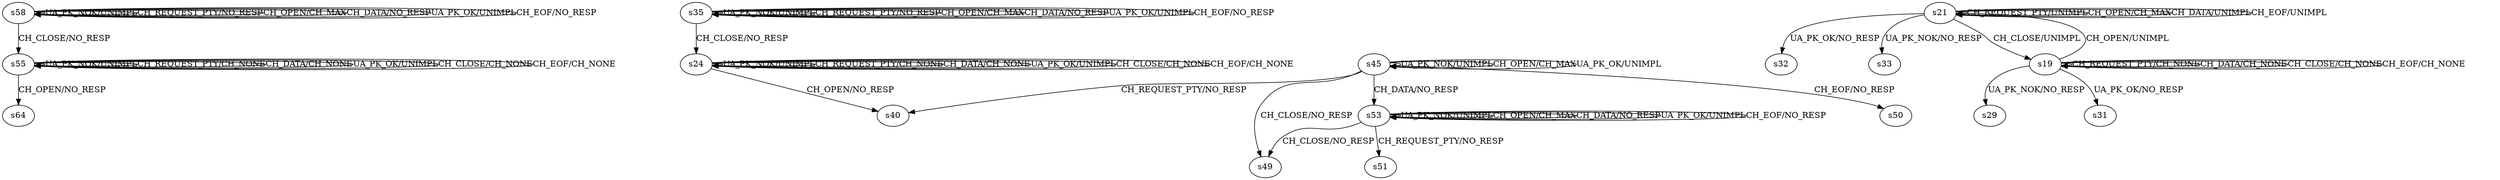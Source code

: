 digraph "Automata" { 
	 "s64" [label="s64"];
	 "s50" [label="s50"];
	 "s32" [label="s32"];
	 "s29" [label="s29"];
	 "s31" [label="s31"];
	 "s45" [label="s45"];
	 "s40" [label="s40"];
	 "s49" [label="s49"];
	 "s33" [label="s33"];
	 "s51" [label="s51"];
	 "s58" [label="s58"];
	 "s35" [label="s35"];
	 "s21" [label="s21"];
	 "s19" [label="s19"];
	 "s55" [label="s55"];
	 "s53" [label="s53"];
	 "s24" [label="s24"];
	 "s45"->"s40" [label="CH_REQUEST_PTY/NO_RESP"];
	 "s53"->"s49" [label="CH_CLOSE/NO_RESP"];
	 "s55"->"s55" [label="UA_PK_NOK/UNIMPL"];
	 "s55"->"s55" [label="CH_REQUEST_PTY/CH_NONE"];
	 "s55"->"s55" [label="CH_DATA/CH_NONE"];
	 "s55"->"s55" [label="UA_PK_OK/UNIMPL"];
	 "s55"->"s55" [label="CH_CLOSE/CH_NONE"];
	 "s55"->"s55" [label="CH_EOF/CH_NONE"];
	 "s53"->"s51" [label="CH_REQUEST_PTY/NO_RESP"];
	 "s45"->"s50" [label="CH_EOF/NO_RESP"];
	 "s45"->"s53" [label="CH_DATA/NO_RESP"];
	 "s24"->"s40" [label="CH_OPEN/NO_RESP"];
	 "s35"->"s35" [label="UA_PK_NOK/UNIMPL"];
	 "s35"->"s35" [label="CH_REQUEST_PTY/NO_RESP"];
	 "s35"->"s35" [label="CH_OPEN/CH_MAX"];
	 "s35"->"s35" [label="CH_DATA/NO_RESP"];
	 "s35"->"s35" [label="UA_PK_OK/UNIMPL"];
	 "s35"->"s35" [label="CH_EOF/NO_RESP"];
	 "s19"->"s19" [label="CH_REQUEST_PTY/CH_NONE"];
	 "s19"->"s19" [label="CH_DATA/CH_NONE"];
	 "s19"->"s19" [label="CH_CLOSE/CH_NONE"];
	 "s19"->"s19" [label="CH_EOF/CH_NONE"];
	 "s19"->"s31" [label="UA_PK_OK/NO_RESP"];
	 "s45"->"s45" [label="UA_PK_NOK/UNIMPL"];
	 "s45"->"s45" [label="CH_OPEN/CH_MAX"];
	 "s45"->"s45" [label="UA_PK_OK/UNIMPL"];
	 "s58"->"s58" [label="UA_PK_NOK/UNIMPL"];
	 "s58"->"s58" [label="CH_REQUEST_PTY/NO_RESP"];
	 "s58"->"s58" [label="CH_OPEN/CH_MAX"];
	 "s58"->"s58" [label="CH_DATA/NO_RESP"];
	 "s58"->"s58" [label="UA_PK_OK/UNIMPL"];
	 "s58"->"s58" [label="CH_EOF/NO_RESP"];
	 "s58"->"s55" [label="CH_CLOSE/NO_RESP"];
	 "s21"->"s33" [label="UA_PK_NOK/NO_RESP"];
	 "s21"->"s32" [label="UA_PK_OK/NO_RESP"];
	 "s19"->"s21" [label="CH_OPEN/UNIMPL"];
	 "s53"->"s53" [label="UA_PK_NOK/UNIMPL"];
	 "s53"->"s53" [label="CH_OPEN/CH_MAX"];
	 "s53"->"s53" [label="CH_DATA/NO_RESP"];
	 "s53"->"s53" [label="UA_PK_OK/UNIMPL"];
	 "s53"->"s53" [label="CH_EOF/NO_RESP"];
	 "s21"->"s19" [label="CH_CLOSE/UNIMPL"];
	 "s24"->"s24" [label="UA_PK_NOK/UNIMPL"];
	 "s24"->"s24" [label="CH_REQUEST_PTY/CH_NONE"];
	 "s24"->"s24" [label="CH_DATA/CH_NONE"];
	 "s24"->"s24" [label="UA_PK_OK/UNIMPL"];
	 "s24"->"s24" [label="CH_CLOSE/CH_NONE"];
	 "s24"->"s24" [label="CH_EOF/CH_NONE"];
	 "s19"->"s29" [label="UA_PK_NOK/NO_RESP"];
	 "s21"->"s21" [label="CH_REQUEST_PTY/UNIMPL"];
	 "s21"->"s21" [label="CH_OPEN/CH_MAX"];
	 "s21"->"s21" [label="CH_DATA/UNIMPL"];
	 "s21"->"s21" [label="CH_EOF/UNIMPL"];
	 "s45"->"s49" [label="CH_CLOSE/NO_RESP"];
	 "s35"->"s24" [label="CH_CLOSE/NO_RESP"];
	 "s55"->"s64" [label="CH_OPEN/NO_RESP"];
}
